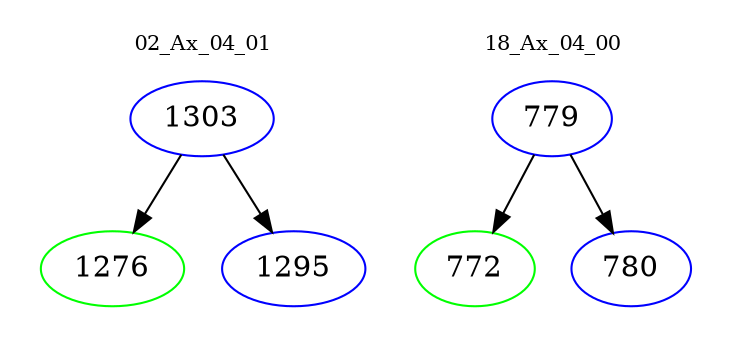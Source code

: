 digraph{
subgraph cluster_0 {
color = white
label = "02_Ax_04_01";
fontsize=10;
T0_1303 [label="1303", color="blue"]
T0_1303 -> T0_1276 [color="black"]
T0_1276 [label="1276", color="green"]
T0_1303 -> T0_1295 [color="black"]
T0_1295 [label="1295", color="blue"]
}
subgraph cluster_1 {
color = white
label = "18_Ax_04_00";
fontsize=10;
T1_779 [label="779", color="blue"]
T1_779 -> T1_772 [color="black"]
T1_772 [label="772", color="green"]
T1_779 -> T1_780 [color="black"]
T1_780 [label="780", color="blue"]
}
}
